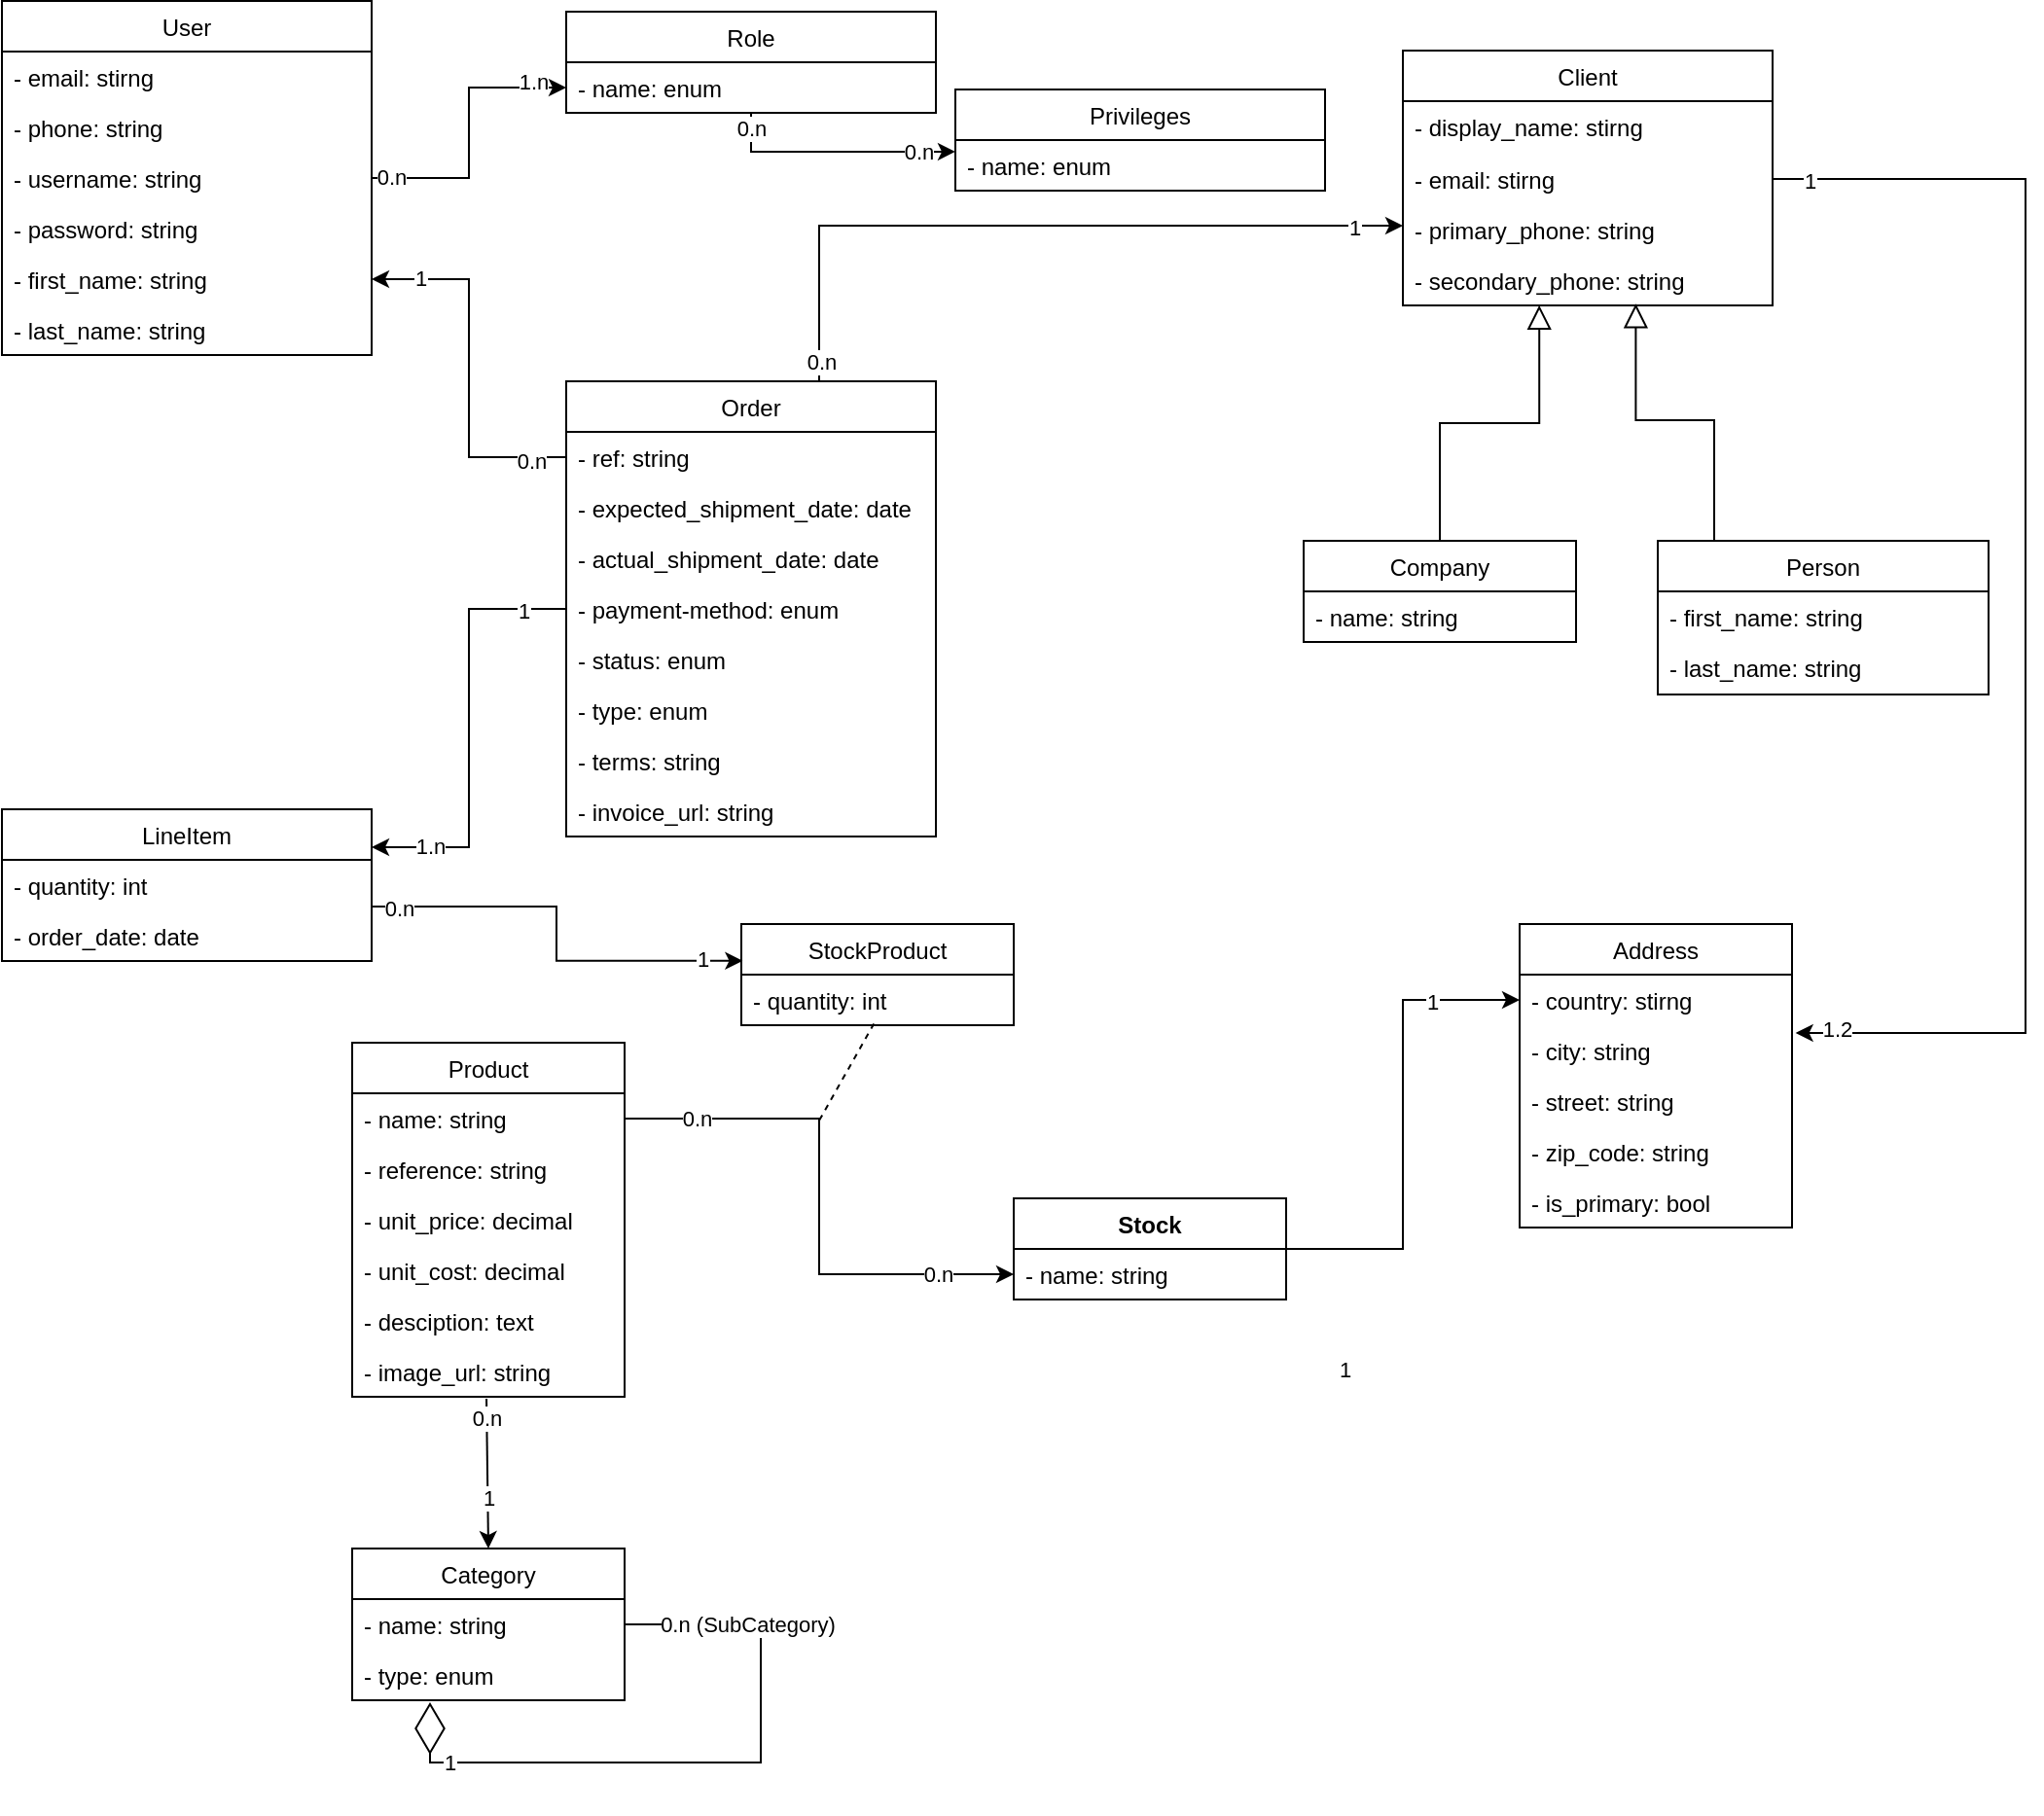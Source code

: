 <mxfile version="17.4.2" type="device"><diagram id="C5RBs43oDa-KdzZeNtuy" name="Page-1"><mxGraphModel dx="1242" dy="1454" grid="1" gridSize="10" guides="1" tooltips="1" connect="1" arrows="1" fold="1" page="1" pageScale="1" pageWidth="827" pageHeight="1169" math="0" shadow="0"><root><mxCell id="WIyWlLk6GJQsqaUBKTNV-0"/><mxCell id="WIyWlLk6GJQsqaUBKTNV-1" parent="WIyWlLk6GJQsqaUBKTNV-0"/><mxCell id="7OXzKCyZyGmRNi39JV-L-34" style="rounded=0;orthogonalLoop=1;jettySize=auto;html=1;entryX=0.5;entryY=0;entryDx=0;entryDy=0;exitX=0.493;exitY=1.038;exitDx=0;exitDy=0;exitPerimeter=0;" parent="WIyWlLk6GJQsqaUBKTNV-1" source="eyHOUt6RcQz4IS9cZQpN-9" target="7OXzKCyZyGmRNi39JV-L-3" edge="1"><mxGeometry relative="1" as="geometry"><mxPoint x="130" y="410" as="sourcePoint"/></mxGeometry></mxCell><mxCell id="7OXzKCyZyGmRNi39JV-L-35" value="0.n" style="edgeLabel;html=1;align=center;verticalAlign=middle;resizable=0;points=[];" parent="7OXzKCyZyGmRNi39JV-L-34" vertex="1" connectable="0"><mxGeometry x="-0.747" relative="1" as="geometry"><mxPoint as="offset"/></mxGeometry></mxCell><mxCell id="7OXzKCyZyGmRNi39JV-L-36" value="1" style="edgeLabel;html=1;align=center;verticalAlign=middle;resizable=0;points=[];" parent="7OXzKCyZyGmRNi39JV-L-34" vertex="1" connectable="0"><mxGeometry x="0.315" relative="1" as="geometry"><mxPoint as="offset"/></mxGeometry></mxCell><mxCell id="eyHOUt6RcQz4IS9cZQpN-4" value="Product" style="swimlane;fontStyle=0;childLayout=stackLayout;horizontal=1;startSize=26;fillColor=none;horizontalStack=0;resizeParent=1;resizeParentMax=0;resizeLast=0;collapsible=1;marginBottom=0;" parent="WIyWlLk6GJQsqaUBKTNV-1" vertex="1"><mxGeometry x="50" y="220" width="140" height="182" as="geometry"/></mxCell><mxCell id="eyHOUt6RcQz4IS9cZQpN-5" value="- name: string" style="text;strokeColor=none;fillColor=none;align=left;verticalAlign=top;spacingLeft=4;spacingRight=4;overflow=hidden;rotatable=0;points=[[0,0.5],[1,0.5]];portConstraint=eastwest;" parent="eyHOUt6RcQz4IS9cZQpN-4" vertex="1"><mxGeometry y="26" width="140" height="26" as="geometry"/></mxCell><mxCell id="l9KUbY6tnPQpwDimY0Hr-0" value="- reference: string" style="text;strokeColor=none;fillColor=none;align=left;verticalAlign=top;spacingLeft=4;spacingRight=4;overflow=hidden;rotatable=0;points=[[0,0.5],[1,0.5]];portConstraint=eastwest;" parent="eyHOUt6RcQz4IS9cZQpN-4" vertex="1"><mxGeometry y="52" width="140" height="26" as="geometry"/></mxCell><mxCell id="eyHOUt6RcQz4IS9cZQpN-6" value="- unit_price: decimal" style="text;strokeColor=none;fillColor=none;align=left;verticalAlign=top;spacingLeft=4;spacingRight=4;overflow=hidden;rotatable=0;points=[[0,0.5],[1,0.5]];portConstraint=eastwest;" parent="eyHOUt6RcQz4IS9cZQpN-4" vertex="1"><mxGeometry y="78" width="140" height="26" as="geometry"/></mxCell><mxCell id="eyHOUt6RcQz4IS9cZQpN-7" value="- unit_cost: decimal" style="text;strokeColor=none;fillColor=none;align=left;verticalAlign=top;spacingLeft=4;spacingRight=4;overflow=hidden;rotatable=0;points=[[0,0.5],[1,0.5]];portConstraint=eastwest;" parent="eyHOUt6RcQz4IS9cZQpN-4" vertex="1"><mxGeometry y="104" width="140" height="26" as="geometry"/></mxCell><mxCell id="eyHOUt6RcQz4IS9cZQpN-8" value="- desciption: text" style="text;strokeColor=none;fillColor=none;align=left;verticalAlign=top;spacingLeft=4;spacingRight=4;overflow=hidden;rotatable=0;points=[[0,0.5],[1,0.5]];portConstraint=eastwest;" parent="eyHOUt6RcQz4IS9cZQpN-4" vertex="1"><mxGeometry y="130" width="140" height="26" as="geometry"/></mxCell><mxCell id="eyHOUt6RcQz4IS9cZQpN-9" value="- image_url: string" style="text;strokeColor=none;fillColor=none;align=left;verticalAlign=top;spacingLeft=4;spacingRight=4;overflow=hidden;rotatable=0;points=[[0,0.5],[1,0.5]];portConstraint=eastwest;" parent="eyHOUt6RcQz4IS9cZQpN-4" vertex="1"><mxGeometry y="156" width="140" height="26" as="geometry"/></mxCell><mxCell id="XbqG5IVC7L2nsjM_AIwL-0" value="Stock" style="swimlane;fontStyle=1;childLayout=stackLayout;horizontal=1;startSize=26;fillColor=none;horizontalStack=0;resizeParent=1;resizeParentMax=0;resizeLast=0;collapsible=1;marginBottom=0;" parent="WIyWlLk6GJQsqaUBKTNV-1" vertex="1"><mxGeometry x="390" y="300" width="140" height="52" as="geometry"/></mxCell><mxCell id="Qa_fGRDE0DVjopxAQawL-13" value="- name: string" style="text;strokeColor=none;fillColor=none;align=left;verticalAlign=top;spacingLeft=4;spacingRight=4;overflow=hidden;rotatable=0;points=[[0,0.5],[1,0.5]];portConstraint=eastwest;" parent="XbqG5IVC7L2nsjM_AIwL-0" vertex="1"><mxGeometry y="26" width="140" height="26" as="geometry"/></mxCell><mxCell id="XbqG5IVC7L2nsjM_AIwL-4" value="Address" style="swimlane;fontStyle=0;childLayout=stackLayout;horizontal=1;startSize=26;fillColor=none;horizontalStack=0;resizeParent=1;resizeParentMax=0;resizeLast=0;collapsible=1;marginBottom=0;" parent="WIyWlLk6GJQsqaUBKTNV-1" vertex="1"><mxGeometry x="650" y="159" width="140" height="156" as="geometry"/></mxCell><mxCell id="XbqG5IVC7L2nsjM_AIwL-5" value="- country: stirng" style="text;strokeColor=none;fillColor=none;align=left;verticalAlign=top;spacingLeft=4;spacingRight=4;overflow=hidden;rotatable=0;points=[[0,0.5],[1,0.5]];portConstraint=eastwest;" parent="XbqG5IVC7L2nsjM_AIwL-4" vertex="1"><mxGeometry y="26" width="140" height="26" as="geometry"/></mxCell><mxCell id="XbqG5IVC7L2nsjM_AIwL-6" value="- city: string" style="text;strokeColor=none;fillColor=none;align=left;verticalAlign=top;spacingLeft=4;spacingRight=4;overflow=hidden;rotatable=0;points=[[0,0.5],[1,0.5]];portConstraint=eastwest;" parent="XbqG5IVC7L2nsjM_AIwL-4" vertex="1"><mxGeometry y="52" width="140" height="26" as="geometry"/></mxCell><mxCell id="XbqG5IVC7L2nsjM_AIwL-7" value="- street: string" style="text;strokeColor=none;fillColor=none;align=left;verticalAlign=top;spacingLeft=4;spacingRight=4;overflow=hidden;rotatable=0;points=[[0,0.5],[1,0.5]];portConstraint=eastwest;" parent="XbqG5IVC7L2nsjM_AIwL-4" vertex="1"><mxGeometry y="78" width="140" height="26" as="geometry"/></mxCell><mxCell id="XbqG5IVC7L2nsjM_AIwL-8" value="- zip_code: string" style="text;strokeColor=none;fillColor=none;align=left;verticalAlign=top;spacingLeft=4;spacingRight=4;overflow=hidden;rotatable=0;points=[[0,0.5],[1,0.5]];portConstraint=eastwest;" parent="XbqG5IVC7L2nsjM_AIwL-4" vertex="1"><mxGeometry y="104" width="140" height="26" as="geometry"/></mxCell><mxCell id="Y-_pru6uv_amQ-BEy9Vx-0" value="- is_primary: bool" style="text;strokeColor=none;fillColor=none;align=left;verticalAlign=top;spacingLeft=4;spacingRight=4;overflow=hidden;rotatable=0;points=[[0,0.5],[1,0.5]];portConstraint=eastwest;" parent="XbqG5IVC7L2nsjM_AIwL-4" vertex="1"><mxGeometry y="130" width="140" height="26" as="geometry"/></mxCell><mxCell id="XbqG5IVC7L2nsjM_AIwL-42" value="StockProduct" style="swimlane;fontStyle=0;childLayout=stackLayout;horizontal=1;startSize=26;fillColor=none;horizontalStack=0;resizeParent=1;resizeParentMax=0;resizeLast=0;collapsible=1;marginBottom=0;" parent="WIyWlLk6GJQsqaUBKTNV-1" vertex="1"><mxGeometry x="250" y="159" width="140" height="52" as="geometry"/></mxCell><mxCell id="XbqG5IVC7L2nsjM_AIwL-43" value="- quantity: int" style="text;strokeColor=none;fillColor=none;align=left;verticalAlign=top;spacingLeft=4;spacingRight=4;overflow=hidden;rotatable=0;points=[[0,0.5],[1,0.5]];portConstraint=eastwest;" parent="XbqG5IVC7L2nsjM_AIwL-42" vertex="1"><mxGeometry y="26" width="140" height="26" as="geometry"/></mxCell><mxCell id="XbqG5IVC7L2nsjM_AIwL-53" value="" style="endArrow=none;dashed=1;html=1;rounded=0;labelBackgroundColor=default;fontFamily=Helvetica;fontSize=11;fontColor=default;startSize=14;endSize=12;strokeColor=default;shape=connector;elbow=vertical;exitX=0.487;exitY=0.969;exitDx=0;exitDy=0;exitPerimeter=0;" parent="WIyWlLk6GJQsqaUBKTNV-1" source="XbqG5IVC7L2nsjM_AIwL-43" edge="1"><mxGeometry width="50" height="50" relative="1" as="geometry"><mxPoint x="290" y="340" as="sourcePoint"/><mxPoint x="290" y="260" as="targetPoint"/></mxGeometry></mxCell><mxCell id="7OXzKCyZyGmRNi39JV-L-0" value="" style="edgeStyle=orthogonalEdgeStyle;rounded=0;orthogonalLoop=1;jettySize=auto;html=1;entryX=0;entryY=0.5;entryDx=0;entryDy=0;exitX=1;exitY=0.5;exitDx=0;exitDy=0;" parent="WIyWlLk6GJQsqaUBKTNV-1" source="XbqG5IVC7L2nsjM_AIwL-0" target="XbqG5IVC7L2nsjM_AIwL-5" edge="1"><mxGeometry relative="1" as="geometry"><mxPoint x="550" y="198" as="sourcePoint"/></mxGeometry></mxCell><mxCell id="7OXzKCyZyGmRNi39JV-L-1" value="1" style="edgeLabel;html=1;align=center;verticalAlign=middle;resizable=0;points=[];" parent="7OXzKCyZyGmRNi39JV-L-0" vertex="1" connectable="0"><mxGeometry x="-0.761" y="-1" relative="1" as="geometry"><mxPoint y="61" as="offset"/></mxGeometry></mxCell><mxCell id="7OXzKCyZyGmRNi39JV-L-2" value="1" style="edgeLabel;html=1;align=center;verticalAlign=middle;resizable=0;points=[];" parent="7OXzKCyZyGmRNi39JV-L-0" vertex="1" connectable="0"><mxGeometry x="0.632" y="-1" relative="1" as="geometry"><mxPoint as="offset"/></mxGeometry></mxCell><mxCell id="7OXzKCyZyGmRNi39JV-L-3" value="Category" style="swimlane;fontStyle=0;childLayout=stackLayout;horizontal=1;startSize=26;fillColor=none;horizontalStack=0;resizeParent=1;resizeParentMax=0;resizeLast=0;collapsible=1;marginBottom=0;" parent="WIyWlLk6GJQsqaUBKTNV-1" vertex="1"><mxGeometry x="50" y="480" width="140" height="78" as="geometry"/></mxCell><mxCell id="7OXzKCyZyGmRNi39JV-L-30" value="" style="endArrow=diamondThin;endFill=0;endSize=24;html=1;rounded=0;exitX=1;exitY=0.5;exitDx=0;exitDy=0;edgeStyle=orthogonalEdgeStyle;" parent="7OXzKCyZyGmRNi39JV-L-3" source="7OXzKCyZyGmRNi39JV-L-4" edge="1"><mxGeometry width="160" relative="1" as="geometry"><mxPoint x="200" y="20" as="sourcePoint"/><mxPoint x="40" y="79" as="targetPoint"/><Array as="points"><mxPoint x="210" y="39"/><mxPoint x="210" y="110"/><mxPoint x="40" y="110"/></Array></mxGeometry></mxCell><mxCell id="7OXzKCyZyGmRNi39JV-L-32" value="1" style="edgeLabel;html=1;align=center;verticalAlign=middle;resizable=0;points=[];" parent="7OXzKCyZyGmRNi39JV-L-30" vertex="1" connectable="0"><mxGeometry x="0.764" relative="1" as="geometry"><mxPoint as="offset"/></mxGeometry></mxCell><mxCell id="7OXzKCyZyGmRNi39JV-L-33" value="0.n (SubCategory)" style="edgeLabel;html=1;align=center;verticalAlign=middle;resizable=0;points=[];" parent="7OXzKCyZyGmRNi39JV-L-30" vertex="1" connectable="0"><mxGeometry x="-0.916" relative="1" as="geometry"><mxPoint x="48" as="offset"/></mxGeometry></mxCell><mxCell id="7OXzKCyZyGmRNi39JV-L-4" value="- name: string" style="text;strokeColor=none;fillColor=none;align=left;verticalAlign=top;spacingLeft=4;spacingRight=4;overflow=hidden;rotatable=0;points=[[0,0.5],[1,0.5]];portConstraint=eastwest;" parent="7OXzKCyZyGmRNi39JV-L-3" vertex="1"><mxGeometry y="26" width="140" height="26" as="geometry"/></mxCell><mxCell id="Q6Wmf9RiZ1dN3wk1otgG-5" value="- type: enum" style="text;strokeColor=none;fillColor=none;align=left;verticalAlign=top;spacingLeft=4;spacingRight=4;overflow=hidden;rotatable=0;points=[[0,0.5],[1,0.5]];portConstraint=eastwest;" vertex="1" parent="7OXzKCyZyGmRNi39JV-L-3"><mxGeometry y="52" width="140" height="26" as="geometry"/></mxCell><mxCell id="XbqG5IVC7L2nsjM_AIwL-10" value="" style="edgeStyle=orthogonalEdgeStyle;rounded=0;orthogonalLoop=1;jettySize=auto;html=1;exitX=1;exitY=0.5;exitDx=0;exitDy=0;entryX=0;entryY=0.75;entryDx=0;entryDy=0;" parent="WIyWlLk6GJQsqaUBKTNV-1" source="eyHOUt6RcQz4IS9cZQpN-5" target="XbqG5IVC7L2nsjM_AIwL-0" edge="1"><mxGeometry relative="1" as="geometry"><Array as="points"/><mxPoint x="340" y="259" as="sourcePoint"/><mxPoint x="410" y="260" as="targetPoint"/></mxGeometry></mxCell><mxCell id="XbqG5IVC7L2nsjM_AIwL-38" value="0.n" style="edgeLabel;html=1;align=center;verticalAlign=middle;resizable=0;points=[];" parent="XbqG5IVC7L2nsjM_AIwL-10" vertex="1" connectable="0"><mxGeometry x="-0.736" relative="1" as="geometry"><mxPoint as="offset"/></mxGeometry></mxCell><mxCell id="XbqG5IVC7L2nsjM_AIwL-39" value="0.n" style="edgeLabel;html=1;align=center;verticalAlign=middle;resizable=0;points=[];" parent="XbqG5IVC7L2nsjM_AIwL-10" vertex="1" connectable="0"><mxGeometry x="0.722" relative="1" as="geometry"><mxPoint as="offset"/></mxGeometry></mxCell><mxCell id="7OXzKCyZyGmRNi39JV-L-95" style="edgeStyle=elbowEdgeStyle;rounded=0;orthogonalLoop=1;jettySize=auto;html=1;endArrow=classic;endFill=1;entryX=0;entryY=0.423;entryDx=0;entryDy=0;entryPerimeter=0;exitX=0.579;exitY=0;exitDx=0;exitDy=0;exitPerimeter=0;" parent="WIyWlLk6GJQsqaUBKTNV-1" source="7OXzKCyZyGmRNi39JV-L-37" target="7OXzKCyZyGmRNi39JV-L-66" edge="1"><mxGeometry relative="1" as="geometry"><Array as="points"><mxPoint x="290" y="-140"/><mxPoint x="380" y="-130"/></Array><mxPoint x="290" y="-110" as="sourcePoint"/><mxPoint x="530" y="-200" as="targetPoint"/></mxGeometry></mxCell><mxCell id="7OXzKCyZyGmRNi39JV-L-96" value="1" style="edgeLabel;html=1;align=center;verticalAlign=middle;resizable=0;points=[];" parent="7OXzKCyZyGmRNi39JV-L-95" vertex="1" connectable="0"><mxGeometry x="0.872" y="-1" relative="1" as="geometry"><mxPoint as="offset"/></mxGeometry></mxCell><mxCell id="7OXzKCyZyGmRNi39JV-L-97" value="0.n" style="edgeLabel;html=1;align=center;verticalAlign=middle;resizable=0;points=[];" parent="7OXzKCyZyGmRNi39JV-L-95" vertex="1" connectable="0"><mxGeometry x="-0.85" y="-1" relative="1" as="geometry"><mxPoint as="offset"/></mxGeometry></mxCell><mxCell id="7OXzKCyZyGmRNi39JV-L-37" value="Order" style="swimlane;fontStyle=0;childLayout=stackLayout;horizontal=1;startSize=26;fillColor=none;horizontalStack=0;resizeParent=1;resizeParentMax=0;resizeLast=0;collapsible=1;marginBottom=0;" parent="WIyWlLk6GJQsqaUBKTNV-1" vertex="1"><mxGeometry x="160" y="-120" width="190" height="234" as="geometry"/></mxCell><mxCell id="7OXzKCyZyGmRNi39JV-L-38" value="- ref: string" style="text;strokeColor=none;fillColor=none;align=left;verticalAlign=top;spacingLeft=4;spacingRight=4;overflow=hidden;rotatable=0;points=[[0,0.5],[1,0.5]];portConstraint=eastwest;" parent="7OXzKCyZyGmRNi39JV-L-37" vertex="1"><mxGeometry y="26" width="190" height="26" as="geometry"/></mxCell><mxCell id="7OXzKCyZyGmRNi39JV-L-40" value="- expected_shipment_date: date" style="text;strokeColor=none;fillColor=none;align=left;verticalAlign=top;spacingLeft=4;spacingRight=4;overflow=hidden;rotatable=0;points=[[0,0.5],[1,0.5]];portConstraint=eastwest;" parent="7OXzKCyZyGmRNi39JV-L-37" vertex="1"><mxGeometry y="52" width="190" height="26" as="geometry"/></mxCell><mxCell id="l9KUbY6tnPQpwDimY0Hr-1" value="- actual_shipment_date: date" style="text;strokeColor=none;fillColor=none;align=left;verticalAlign=top;spacingLeft=4;spacingRight=4;overflow=hidden;rotatable=0;points=[[0,0.5],[1,0.5]];portConstraint=eastwest;" parent="7OXzKCyZyGmRNi39JV-L-37" vertex="1"><mxGeometry y="78" width="190" height="26" as="geometry"/></mxCell><mxCell id="7OXzKCyZyGmRNi39JV-L-41" value="- payment-method: enum" style="text;strokeColor=none;fillColor=none;align=left;verticalAlign=top;spacingLeft=4;spacingRight=4;overflow=hidden;rotatable=0;points=[[0,0.5],[1,0.5]];portConstraint=eastwest;" parent="7OXzKCyZyGmRNi39JV-L-37" vertex="1"><mxGeometry y="104" width="190" height="26" as="geometry"/></mxCell><mxCell id="7OXzKCyZyGmRNi39JV-L-75" value="- status: enum" style="text;strokeColor=none;fillColor=none;align=left;verticalAlign=top;spacingLeft=4;spacingRight=4;overflow=hidden;rotatable=0;points=[[0,0.5],[1,0.5]];portConstraint=eastwest;" parent="7OXzKCyZyGmRNi39JV-L-37" vertex="1"><mxGeometry y="130" width="190" height="26" as="geometry"/></mxCell><mxCell id="7OXzKCyZyGmRNi39JV-L-91" value="- type: enum" style="text;strokeColor=none;fillColor=none;align=left;verticalAlign=top;spacingLeft=4;spacingRight=4;overflow=hidden;rotatable=0;points=[[0,0.5],[1,0.5]];portConstraint=eastwest;" parent="7OXzKCyZyGmRNi39JV-L-37" vertex="1"><mxGeometry y="156" width="190" height="26" as="geometry"/></mxCell><mxCell id="7OXzKCyZyGmRNi39JV-L-92" value="- terms: string" style="text;strokeColor=none;fillColor=none;align=left;verticalAlign=top;spacingLeft=4;spacingRight=4;overflow=hidden;rotatable=0;points=[[0,0.5],[1,0.5]];portConstraint=eastwest;" parent="7OXzKCyZyGmRNi39JV-L-37" vertex="1"><mxGeometry y="182" width="190" height="26" as="geometry"/></mxCell><mxCell id="7OXzKCyZyGmRNi39JV-L-98" value="- invoice_url: string" style="text;strokeColor=none;fillColor=none;align=left;verticalAlign=top;spacingLeft=4;spacingRight=4;overflow=hidden;rotatable=0;points=[[0,0.5],[1,0.5]];portConstraint=eastwest;" parent="7OXzKCyZyGmRNi39JV-L-37" vertex="1"><mxGeometry y="208" width="190" height="26" as="geometry"/></mxCell><mxCell id="7OXzKCyZyGmRNi39JV-L-62" value="Client" style="swimlane;fontStyle=0;childLayout=stackLayout;horizontal=1;startSize=26;fillColor=none;horizontalStack=0;resizeParent=1;resizeParentMax=0;resizeLast=0;collapsible=1;marginBottom=0;" parent="WIyWlLk6GJQsqaUBKTNV-1" vertex="1"><mxGeometry x="590" y="-290" width="190" height="131" as="geometry"/></mxCell><mxCell id="7OXzKCyZyGmRNi39JV-L-72" value="- display_name: stirng" style="text;strokeColor=none;fillColor=none;align=left;verticalAlign=top;spacingLeft=4;spacingRight=4;overflow=hidden;rotatable=0;points=[[0,0.5],[1,0.5]];portConstraint=eastwest;" parent="7OXzKCyZyGmRNi39JV-L-62" vertex="1"><mxGeometry y="26" width="190" height="27" as="geometry"/></mxCell><mxCell id="7OXzKCyZyGmRNi39JV-L-65" value="- email: stirng" style="text;strokeColor=none;fillColor=none;align=left;verticalAlign=top;spacingLeft=4;spacingRight=4;overflow=hidden;rotatable=0;points=[[0,0.5],[1,0.5]];portConstraint=eastwest;" parent="7OXzKCyZyGmRNi39JV-L-62" vertex="1"><mxGeometry y="53" width="190" height="26" as="geometry"/></mxCell><mxCell id="7OXzKCyZyGmRNi39JV-L-66" value="- primary_phone: string" style="text;strokeColor=none;fillColor=none;align=left;verticalAlign=top;spacingLeft=4;spacingRight=4;overflow=hidden;rotatable=0;points=[[0,0.5],[1,0.5]];portConstraint=eastwest;" parent="7OXzKCyZyGmRNi39JV-L-62" vertex="1"><mxGeometry y="79" width="190" height="26" as="geometry"/></mxCell><mxCell id="7OXzKCyZyGmRNi39JV-L-73" value="- secondary_phone: string" style="text;strokeColor=none;fillColor=none;align=left;verticalAlign=top;spacingLeft=4;spacingRight=4;overflow=hidden;rotatable=0;points=[[0,0.5],[1,0.5]];portConstraint=eastwest;" parent="7OXzKCyZyGmRNi39JV-L-62" vertex="1"><mxGeometry y="105" width="190" height="26" as="geometry"/></mxCell><mxCell id="7OXzKCyZyGmRNi39JV-L-67" style="edgeStyle=elbowEdgeStyle;rounded=0;orthogonalLoop=1;jettySize=auto;elbow=vertical;html=1;endArrow=block;endFill=0;endSize=10;entryX=0.369;entryY=0.997;entryDx=0;entryDy=0;entryPerimeter=0;" parent="WIyWlLk6GJQsqaUBKTNV-1" source="7OXzKCyZyGmRNi39JV-L-68" target="7OXzKCyZyGmRNi39JV-L-73" edge="1"><mxGeometry relative="1" as="geometry"><mxPoint x="690" y="-70" as="targetPoint"/></mxGeometry></mxCell><mxCell id="7OXzKCyZyGmRNi39JV-L-68" value="Company" style="swimlane;fontStyle=0;childLayout=stackLayout;horizontal=1;startSize=26;fillColor=none;horizontalStack=0;resizeParent=1;resizeParentMax=0;resizeLast=0;collapsible=1;marginBottom=0;" parent="WIyWlLk6GJQsqaUBKTNV-1" vertex="1"><mxGeometry x="539" y="-38" width="140" height="52" as="geometry"/></mxCell><mxCell id="7OXzKCyZyGmRNi39JV-L-63" value="- name: string" style="text;strokeColor=none;fillColor=none;align=left;verticalAlign=top;spacingLeft=4;spacingRight=4;overflow=hidden;rotatable=0;points=[[0,0.5],[1,0.5]];portConstraint=eastwest;" parent="7OXzKCyZyGmRNi39JV-L-68" vertex="1"><mxGeometry y="26" width="140" height="26" as="geometry"/></mxCell><mxCell id="7OXzKCyZyGmRNi39JV-L-69" style="edgeStyle=elbowEdgeStyle;rounded=0;orthogonalLoop=1;jettySize=auto;elbow=vertical;html=1;endArrow=block;endFill=0;endSize=10;entryX=0.63;entryY=0.968;entryDx=0;entryDy=0;entryPerimeter=0;" parent="WIyWlLk6GJQsqaUBKTNV-1" source="7OXzKCyZyGmRNi39JV-L-70" target="7OXzKCyZyGmRNi39JV-L-73" edge="1"><mxGeometry relative="1" as="geometry"><mxPoint x="696" y="-100" as="targetPoint"/><Array as="points"><mxPoint x="750" y="-100"/><mxPoint x="800" y="-80"/><mxPoint x="760" y="-80"/></Array></mxGeometry></mxCell><mxCell id="7OXzKCyZyGmRNi39JV-L-70" value="Person" style="swimlane;fontStyle=0;childLayout=stackLayout;horizontal=1;startSize=26;fillColor=none;horizontalStack=0;resizeParent=1;resizeParentMax=0;resizeLast=0;collapsible=1;marginBottom=0;" parent="WIyWlLk6GJQsqaUBKTNV-1" vertex="1"><mxGeometry x="721" y="-38" width="170" height="79" as="geometry"/></mxCell><mxCell id="7OXzKCyZyGmRNi39JV-L-64" value="- first_name: string" style="text;strokeColor=none;fillColor=none;align=left;verticalAlign=top;spacingLeft=4;spacingRight=4;overflow=hidden;rotatable=0;points=[[0,0.5],[1,0.5]];portConstraint=eastwest;" parent="7OXzKCyZyGmRNi39JV-L-70" vertex="1"><mxGeometry y="26" width="170" height="26" as="geometry"/></mxCell><mxCell id="7OXzKCyZyGmRNi39JV-L-71" value="- last_name: string" style="text;strokeColor=none;fillColor=none;align=left;verticalAlign=top;spacingLeft=4;spacingRight=4;overflow=hidden;rotatable=0;points=[[0,0.5],[1,0.5]];portConstraint=eastwest;" parent="7OXzKCyZyGmRNi39JV-L-70" vertex="1"><mxGeometry y="52" width="170" height="27" as="geometry"/></mxCell><mxCell id="7OXzKCyZyGmRNi39JV-L-99" style="edgeStyle=elbowEdgeStyle;rounded=0;orthogonalLoop=1;jettySize=auto;html=1;endArrow=classic;endFill=1;entryX=1.013;entryY=1.154;entryDx=0;entryDy=0;entryPerimeter=0;" parent="WIyWlLk6GJQsqaUBKTNV-1" source="7OXzKCyZyGmRNi39JV-L-65" target="XbqG5IVC7L2nsjM_AIwL-5" edge="1"><mxGeometry relative="1" as="geometry"><mxPoint x="900" y="210" as="targetPoint"/><Array as="points"><mxPoint x="910" y="10"/></Array></mxGeometry></mxCell><mxCell id="7OXzKCyZyGmRNi39JV-L-100" value="1.2" style="edgeLabel;html=1;align=center;verticalAlign=middle;resizable=0;points=[];" parent="7OXzKCyZyGmRNi39JV-L-99" vertex="1" connectable="0"><mxGeometry x="0.938" y="-2" relative="1" as="geometry"><mxPoint as="offset"/></mxGeometry></mxCell><mxCell id="7OXzKCyZyGmRNi39JV-L-101" value="1" style="edgeLabel;html=1;align=center;verticalAlign=middle;resizable=0;points=[];" parent="7OXzKCyZyGmRNi39JV-L-99" vertex="1" connectable="0"><mxGeometry x="-0.945" y="-1" relative="1" as="geometry"><mxPoint as="offset"/></mxGeometry></mxCell><mxCell id="Y-_pru6uv_amQ-BEy9Vx-1" value="User" style="swimlane;fontStyle=0;childLayout=stackLayout;horizontal=1;startSize=26;fillColor=none;horizontalStack=0;resizeParent=1;resizeParentMax=0;resizeLast=0;collapsible=1;marginBottom=0;" parent="WIyWlLk6GJQsqaUBKTNV-1" vertex="1"><mxGeometry x="-130" y="-315.5" width="190" height="182" as="geometry"/></mxCell><mxCell id="Y-_pru6uv_amQ-BEy9Vx-3" value="- email: stirng" style="text;strokeColor=none;fillColor=none;align=left;verticalAlign=top;spacingLeft=4;spacingRight=4;overflow=hidden;rotatable=0;points=[[0,0.5],[1,0.5]];portConstraint=eastwest;" parent="Y-_pru6uv_amQ-BEy9Vx-1" vertex="1"><mxGeometry y="26" width="190" height="26" as="geometry"/></mxCell><mxCell id="Y-_pru6uv_amQ-BEy9Vx-4" value="- phone: string" style="text;strokeColor=none;fillColor=none;align=left;verticalAlign=top;spacingLeft=4;spacingRight=4;overflow=hidden;rotatable=0;points=[[0,0.5],[1,0.5]];portConstraint=eastwest;" parent="Y-_pru6uv_amQ-BEy9Vx-1" vertex="1"><mxGeometry y="52" width="190" height="26" as="geometry"/></mxCell><mxCell id="Y-_pru6uv_amQ-BEy9Vx-6" value="- username: string" style="text;strokeColor=none;fillColor=none;align=left;verticalAlign=top;spacingLeft=4;spacingRight=4;overflow=hidden;rotatable=0;points=[[0,0.5],[1,0.5]];portConstraint=eastwest;" parent="Y-_pru6uv_amQ-BEy9Vx-1" vertex="1"><mxGeometry y="78" width="190" height="26" as="geometry"/></mxCell><mxCell id="Y-_pru6uv_amQ-BEy9Vx-7" value="- password: string" style="text;strokeColor=none;fillColor=none;align=left;verticalAlign=top;spacingLeft=4;spacingRight=4;overflow=hidden;rotatable=0;points=[[0,0.5],[1,0.5]];portConstraint=eastwest;" parent="Y-_pru6uv_amQ-BEy9Vx-1" vertex="1"><mxGeometry y="104" width="190" height="26" as="geometry"/></mxCell><mxCell id="Y-_pru6uv_amQ-BEy9Vx-9" value="- first_name: string" style="text;strokeColor=none;fillColor=none;align=left;verticalAlign=top;spacingLeft=4;spacingRight=4;overflow=hidden;rotatable=0;points=[[0,0.5],[1,0.5]];portConstraint=eastwest;" parent="Y-_pru6uv_amQ-BEy9Vx-1" vertex="1"><mxGeometry y="130" width="190" height="26" as="geometry"/></mxCell><mxCell id="Y-_pru6uv_amQ-BEy9Vx-10" value="- last_name: string" style="text;strokeColor=none;fillColor=none;align=left;verticalAlign=top;spacingLeft=4;spacingRight=4;overflow=hidden;rotatable=0;points=[[0,0.5],[1,0.5]];portConstraint=eastwest;" parent="Y-_pru6uv_amQ-BEy9Vx-1" vertex="1"><mxGeometry y="156" width="190" height="26" as="geometry"/></mxCell><mxCell id="nPme2qugq9eogEGKLYdh-0" style="edgeStyle=orthogonalEdgeStyle;rounded=0;orthogonalLoop=1;jettySize=auto;html=1;entryX=0;entryY=0.23;entryDx=0;entryDy=0;entryPerimeter=0;" parent="WIyWlLk6GJQsqaUBKTNV-1" source="Y-_pru6uv_amQ-BEy9Vx-11" target="Y-_pru6uv_amQ-BEy9Vx-30" edge="1"><mxGeometry relative="1" as="geometry"><mxPoint x="240" y="-230" as="targetPoint"/></mxGeometry></mxCell><mxCell id="nPme2qugq9eogEGKLYdh-2" value="0.n" style="edgeLabel;html=1;align=center;verticalAlign=middle;resizable=0;points=[];" parent="nPme2qugq9eogEGKLYdh-0" vertex="1" connectable="0"><mxGeometry x="0.784" relative="1" as="geometry"><mxPoint x="-6" as="offset"/></mxGeometry></mxCell><mxCell id="nPme2qugq9eogEGKLYdh-3" value="0.n" style="edgeLabel;html=1;align=center;verticalAlign=middle;resizable=0;points=[];" parent="nPme2qugq9eogEGKLYdh-0" vertex="1" connectable="0"><mxGeometry x="-0.925" relative="1" as="geometry"><mxPoint y="3" as="offset"/></mxGeometry></mxCell><mxCell id="Y-_pru6uv_amQ-BEy9Vx-11" value="Role" style="swimlane;fontStyle=0;childLayout=stackLayout;horizontal=1;startSize=26;fillColor=none;horizontalStack=0;resizeParent=1;resizeParentMax=0;resizeLast=0;collapsible=1;marginBottom=0;" parent="WIyWlLk6GJQsqaUBKTNV-1" vertex="1"><mxGeometry x="160" y="-310" width="190" height="52" as="geometry"/></mxCell><mxCell id="Y-_pru6uv_amQ-BEy9Vx-12" value="- name: enum" style="text;strokeColor=none;fillColor=none;align=left;verticalAlign=top;spacingLeft=4;spacingRight=4;overflow=hidden;rotatable=0;points=[[0,0.5],[1,0.5]];portConstraint=eastwest;" parent="Y-_pru6uv_amQ-BEy9Vx-11" vertex="1"><mxGeometry y="26" width="190" height="26" as="geometry"/></mxCell><mxCell id="Y-_pru6uv_amQ-BEy9Vx-21" style="edgeStyle=orthogonalEdgeStyle;rounded=0;orthogonalLoop=1;jettySize=auto;html=1;entryX=0;entryY=0.5;entryDx=0;entryDy=0;" parent="WIyWlLk6GJQsqaUBKTNV-1" source="Y-_pru6uv_amQ-BEy9Vx-6" target="Y-_pru6uv_amQ-BEy9Vx-12" edge="1"><mxGeometry relative="1" as="geometry"/></mxCell><mxCell id="Y-_pru6uv_amQ-BEy9Vx-22" value="1.n" style="edgeLabel;html=1;align=center;verticalAlign=middle;resizable=0;points=[];" parent="Y-_pru6uv_amQ-BEy9Vx-21" vertex="1" connectable="0"><mxGeometry x="0.759" y="3" relative="1" as="geometry"><mxPoint as="offset"/></mxGeometry></mxCell><mxCell id="Y-_pru6uv_amQ-BEy9Vx-23" value="0.n" style="edgeLabel;html=1;align=center;verticalAlign=middle;resizable=0;points=[];" parent="Y-_pru6uv_amQ-BEy9Vx-21" vertex="1" connectable="0"><mxGeometry x="-0.871" y="1" relative="1" as="geometry"><mxPoint as="offset"/></mxGeometry></mxCell><mxCell id="Y-_pru6uv_amQ-BEy9Vx-26" style="edgeStyle=elbowEdgeStyle;rounded=0;orthogonalLoop=1;jettySize=auto;html=1;exitX=0;exitY=0.5;exitDx=0;exitDy=0;" parent="WIyWlLk6GJQsqaUBKTNV-1" source="7OXzKCyZyGmRNi39JV-L-38" target="Y-_pru6uv_amQ-BEy9Vx-9" edge="1"><mxGeometry relative="1" as="geometry"/></mxCell><mxCell id="Y-_pru6uv_amQ-BEy9Vx-27" value="1" style="edgeLabel;html=1;align=center;verticalAlign=middle;resizable=0;points=[];" parent="Y-_pru6uv_amQ-BEy9Vx-26" vertex="1" connectable="0"><mxGeometry x="0.741" y="-1" relative="1" as="geometry"><mxPoint as="offset"/></mxGeometry></mxCell><mxCell id="Y-_pru6uv_amQ-BEy9Vx-28" value="0.n" style="edgeLabel;html=1;align=center;verticalAlign=middle;resizable=0;points=[];" parent="Y-_pru6uv_amQ-BEy9Vx-26" vertex="1" connectable="0"><mxGeometry x="-0.807" y="2" relative="1" as="geometry"><mxPoint as="offset"/></mxGeometry></mxCell><mxCell id="Y-_pru6uv_amQ-BEy9Vx-29" value="Privileges" style="swimlane;fontStyle=0;childLayout=stackLayout;horizontal=1;startSize=26;fillColor=none;horizontalStack=0;resizeParent=1;resizeParentMax=0;resizeLast=0;collapsible=1;marginBottom=0;" parent="WIyWlLk6GJQsqaUBKTNV-1" vertex="1"><mxGeometry x="360" y="-270" width="190" height="52" as="geometry"/></mxCell><mxCell id="Y-_pru6uv_amQ-BEy9Vx-30" value="- name: enum" style="text;strokeColor=none;fillColor=none;align=left;verticalAlign=top;spacingLeft=4;spacingRight=4;overflow=hidden;rotatable=0;points=[[0,0.5],[1,0.5]];portConstraint=eastwest;" parent="Y-_pru6uv_amQ-BEy9Vx-29" vertex="1"><mxGeometry y="26" width="190" height="26" as="geometry"/></mxCell><mxCell id="Qa_fGRDE0DVjopxAQawL-9" style="edgeStyle=orthogonalEdgeStyle;rounded=0;orthogonalLoop=1;jettySize=auto;html=1;entryX=0.005;entryY=0.364;entryDx=0;entryDy=0;entryPerimeter=0;" parent="WIyWlLk6GJQsqaUBKTNV-1" source="BZ1UhzHEmQ3S2kxuVzMv-0" target="XbqG5IVC7L2nsjM_AIwL-42" edge="1"><mxGeometry relative="1" as="geometry"><mxPoint x="290" y="320" as="targetPoint"/><Array as="points"><mxPoint x="155" y="150"/><mxPoint x="155" y="178"/></Array></mxGeometry></mxCell><mxCell id="Qa_fGRDE0DVjopxAQawL-10" value="0.n" style="edgeLabel;html=1;align=center;verticalAlign=middle;resizable=0;points=[];" parent="Qa_fGRDE0DVjopxAQawL-9" vertex="1" connectable="0"><mxGeometry x="-0.875" y="-1" relative="1" as="geometry"><mxPoint as="offset"/></mxGeometry></mxCell><mxCell id="Qa_fGRDE0DVjopxAQawL-11" value="1" style="edgeLabel;html=1;align=center;verticalAlign=middle;resizable=0;points=[];" parent="Qa_fGRDE0DVjopxAQawL-9" vertex="1" connectable="0"><mxGeometry x="0.812" y="1" relative="1" as="geometry"><mxPoint as="offset"/></mxGeometry></mxCell><mxCell id="BZ1UhzHEmQ3S2kxuVzMv-0" value="LineItem" style="swimlane;fontStyle=0;childLayout=stackLayout;horizontal=1;startSize=26;fillColor=none;horizontalStack=0;resizeParent=1;resizeParentMax=0;resizeLast=0;collapsible=1;marginBottom=0;" parent="WIyWlLk6GJQsqaUBKTNV-1" vertex="1"><mxGeometry x="-130" y="100" width="190" height="78" as="geometry"/></mxCell><mxCell id="BZ1UhzHEmQ3S2kxuVzMv-1" value="- quantity: int" style="text;strokeColor=none;fillColor=none;align=left;verticalAlign=top;spacingLeft=4;spacingRight=4;overflow=hidden;rotatable=0;points=[[0,0.5],[1,0.5]];portConstraint=eastwest;" parent="BZ1UhzHEmQ3S2kxuVzMv-0" vertex="1"><mxGeometry y="26" width="190" height="26" as="geometry"/></mxCell><mxCell id="BZ1UhzHEmQ3S2kxuVzMv-2" value="- order_date: date" style="text;strokeColor=none;fillColor=none;align=left;verticalAlign=top;spacingLeft=4;spacingRight=4;overflow=hidden;rotatable=0;points=[[0,0.5],[1,0.5]];portConstraint=eastwest;" parent="BZ1UhzHEmQ3S2kxuVzMv-0" vertex="1"><mxGeometry y="52" width="190" height="26" as="geometry"/></mxCell><mxCell id="BZ1UhzHEmQ3S2kxuVzMv-7" style="edgeStyle=orthogonalEdgeStyle;rounded=0;orthogonalLoop=1;jettySize=auto;html=1;entryX=1;entryY=0.25;entryDx=0;entryDy=0;" parent="WIyWlLk6GJQsqaUBKTNV-1" source="7OXzKCyZyGmRNi39JV-L-41" target="BZ1UhzHEmQ3S2kxuVzMv-0" edge="1"><mxGeometry relative="1" as="geometry"><mxPoint x="80" y="120" as="targetPoint"/></mxGeometry></mxCell><mxCell id="Qa_fGRDE0DVjopxAQawL-0" value="1.n" style="edgeLabel;html=1;align=center;verticalAlign=middle;resizable=0;points=[];" parent="BZ1UhzHEmQ3S2kxuVzMv-7" vertex="1" connectable="0"><mxGeometry x="0.729" y="-1" relative="1" as="geometry"><mxPoint as="offset"/></mxGeometry></mxCell><mxCell id="Qa_fGRDE0DVjopxAQawL-1" value="1" style="edgeLabel;html=1;align=center;verticalAlign=middle;resizable=0;points=[];" parent="BZ1UhzHEmQ3S2kxuVzMv-7" vertex="1" connectable="0"><mxGeometry x="-0.799" y="1" relative="1" as="geometry"><mxPoint as="offset"/></mxGeometry></mxCell></root></mxGraphModel></diagram></mxfile>